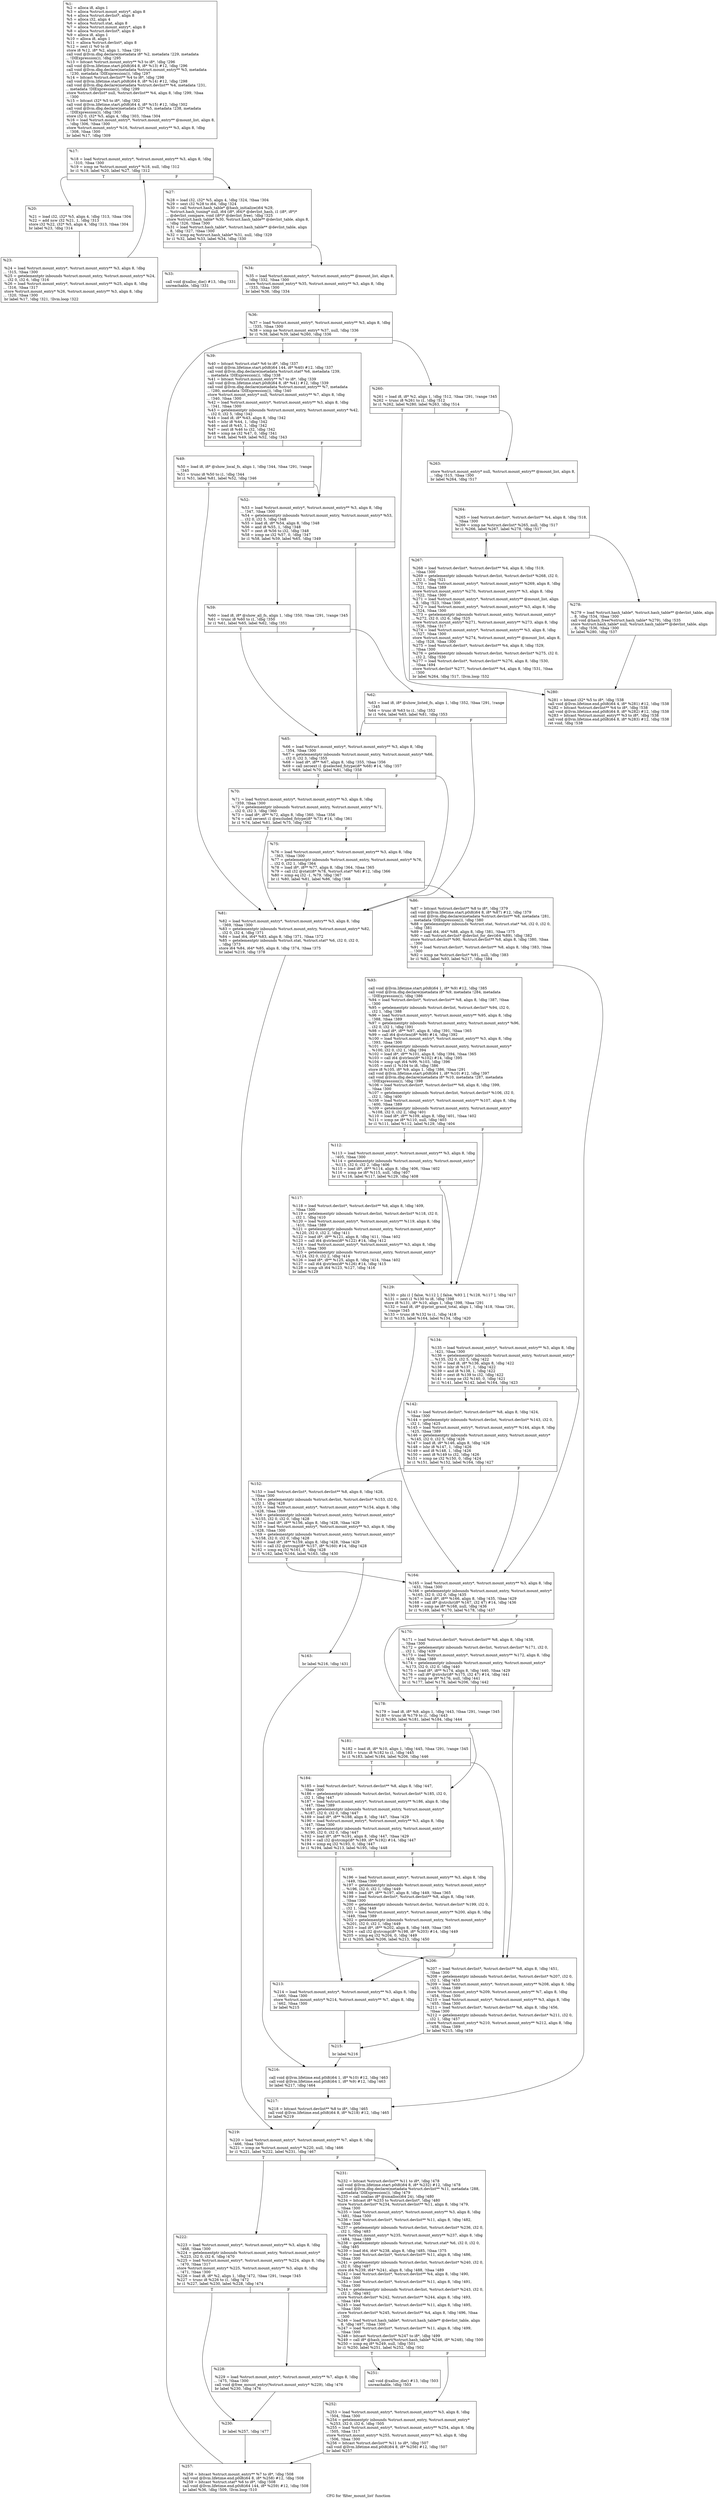 digraph "CFG for 'filter_mount_list' function" {
	label="CFG for 'filter_mount_list' function";

	Node0xd05c60 [shape=record,label="{%1:\l  %2 = alloca i8, align 1\l  %3 = alloca %struct.mount_entry*, align 8\l  %4 = alloca %struct.devlist*, align 8\l  %5 = alloca i32, align 4\l  %6 = alloca %struct.stat, align 8\l  %7 = alloca %struct.mount_entry*, align 8\l  %8 = alloca %struct.devlist*, align 8\l  %9 = alloca i8, align 1\l  %10 = alloca i8, align 1\l  %11 = alloca %struct.devlist*, align 8\l  %12 = zext i1 %0 to i8\l  store i8 %12, i8* %2, align 1, !tbaa !291\l  call void @llvm.dbg.declare(metadata i8* %2, metadata !229, metadata\l... !DIExpression()), !dbg !295\l  %13 = bitcast %struct.mount_entry** %3 to i8*, !dbg !296\l  call void @llvm.lifetime.start.p0i8(i64 8, i8* %13) #12, !dbg !296\l  call void @llvm.dbg.declare(metadata %struct.mount_entry** %3, metadata\l... !230, metadata !DIExpression()), !dbg !297\l  %14 = bitcast %struct.devlist** %4 to i8*, !dbg !298\l  call void @llvm.lifetime.start.p0i8(i64 8, i8* %14) #12, !dbg !298\l  call void @llvm.dbg.declare(metadata %struct.devlist** %4, metadata !231,\l... metadata !DIExpression()), !dbg !299\l  store %struct.devlist* null, %struct.devlist** %4, align 8, !dbg !299, !tbaa\l... !300\l  %15 = bitcast i32* %5 to i8*, !dbg !302\l  call void @llvm.lifetime.start.p0i8(i64 4, i8* %15) #12, !dbg !302\l  call void @llvm.dbg.declare(metadata i32* %5, metadata !238, metadata\l... !DIExpression()), !dbg !303\l  store i32 0, i32* %5, align 4, !dbg !303, !tbaa !304\l  %16 = load %struct.mount_entry*, %struct.mount_entry** @mount_list, align 8,\l... !dbg !306, !tbaa !300\l  store %struct.mount_entry* %16, %struct.mount_entry** %3, align 8, !dbg\l... !308, !tbaa !300\l  br label %17, !dbg !309\l}"];
	Node0xd05c60 -> Node0xd09910;
	Node0xd09910 [shape=record,label="{%17:\l\l  %18 = load %struct.mount_entry*, %struct.mount_entry** %3, align 8, !dbg\l... !310, !tbaa !300\l  %19 = icmp ne %struct.mount_entry* %18, null, !dbg !312\l  br i1 %19, label %20, label %27, !dbg !312\l|{<s0>T|<s1>F}}"];
	Node0xd09910:s0 -> Node0xd09960;
	Node0xd09910:s1 -> Node0xd09a00;
	Node0xd09960 [shape=record,label="{%20:\l\l  %21 = load i32, i32* %5, align 4, !dbg !313, !tbaa !304\l  %22 = add nsw i32 %21, 1, !dbg !313\l  store i32 %22, i32* %5, align 4, !dbg !313, !tbaa !304\l  br label %23, !dbg !314\l}"];
	Node0xd09960 -> Node0xd099b0;
	Node0xd099b0 [shape=record,label="{%23:\l\l  %24 = load %struct.mount_entry*, %struct.mount_entry** %3, align 8, !dbg\l... !315, !tbaa !300\l  %25 = getelementptr inbounds %struct.mount_entry, %struct.mount_entry* %24,\l... i32 0, i32 6, !dbg !316\l  %26 = load %struct.mount_entry*, %struct.mount_entry** %25, align 8, !dbg\l... !316, !tbaa !317\l  store %struct.mount_entry* %26, %struct.mount_entry** %3, align 8, !dbg\l... !320, !tbaa !300\l  br label %17, !dbg !321, !llvm.loop !322\l}"];
	Node0xd099b0 -> Node0xd09910;
	Node0xd09a00 [shape=record,label="{%27:\l\l  %28 = load i32, i32* %5, align 4, !dbg !324, !tbaa !304\l  %29 = sext i32 %28 to i64, !dbg !324\l  %30 = call %struct.hash_table* @hash_initialize(i64 %29,\l... %struct.hash_tuning* null, i64 (i8*, i64)* @devlist_hash, i1 (i8*, i8*)*\l... @devlist_compare, void (i8*)* @devlist_free), !dbg !325\l  store %struct.hash_table* %30, %struct.hash_table** @devlist_table, align 8,\l... !dbg !326, !tbaa !300\l  %31 = load %struct.hash_table*, %struct.hash_table** @devlist_table, align\l... 8, !dbg !327, !tbaa !300\l  %32 = icmp eq %struct.hash_table* %31, null, !dbg !329\l  br i1 %32, label %33, label %34, !dbg !330\l|{<s0>T|<s1>F}}"];
	Node0xd09a00:s0 -> Node0xd09a50;
	Node0xd09a00:s1 -> Node0xd09aa0;
	Node0xd09a50 [shape=record,label="{%33:\l\l  call void @xalloc_die() #13, !dbg !331\l  unreachable, !dbg !331\l}"];
	Node0xd09aa0 [shape=record,label="{%34:\l\l  %35 = load %struct.mount_entry*, %struct.mount_entry** @mount_list, align 8,\l... !dbg !332, !tbaa !300\l  store %struct.mount_entry* %35, %struct.mount_entry** %3, align 8, !dbg\l... !333, !tbaa !300\l  br label %36, !dbg !334\l}"];
	Node0xd09aa0 -> Node0xd09af0;
	Node0xd09af0 [shape=record,label="{%36:\l\l  %37 = load %struct.mount_entry*, %struct.mount_entry** %3, align 8, !dbg\l... !335, !tbaa !300\l  %38 = icmp ne %struct.mount_entry* %37, null, !dbg !336\l  br i1 %38, label %39, label %260, !dbg !336\l|{<s0>T|<s1>F}}"];
	Node0xd09af0:s0 -> Node0xd09b40;
	Node0xd09af0:s1 -> Node0xd0a6d0;
	Node0xd09b40 [shape=record,label="{%39:\l\l  %40 = bitcast %struct.stat* %6 to i8*, !dbg !337\l  call void @llvm.lifetime.start.p0i8(i64 144, i8* %40) #12, !dbg !337\l  call void @llvm.dbg.declare(metadata %struct.stat* %6, metadata !239,\l... metadata !DIExpression()), !dbg !338\l  %41 = bitcast %struct.mount_entry** %7 to i8*, !dbg !339\l  call void @llvm.lifetime.start.p0i8(i64 8, i8* %41) #12, !dbg !339\l  call void @llvm.dbg.declare(metadata %struct.mount_entry** %7, metadata\l... !280, metadata !DIExpression()), !dbg !340\l  store %struct.mount_entry* null, %struct.mount_entry** %7, align 8, !dbg\l... !340, !tbaa !300\l  %42 = load %struct.mount_entry*, %struct.mount_entry** %3, align 8, !dbg\l... !341, !tbaa !300\l  %43 = getelementptr inbounds %struct.mount_entry, %struct.mount_entry* %42,\l... i32 0, i32 5, !dbg !342\l  %44 = load i8, i8* %43, align 8, !dbg !342\l  %45 = lshr i8 %44, 1, !dbg !342\l  %46 = and i8 %45, 1, !dbg !342\l  %47 = zext i8 %46 to i32, !dbg !342\l  %48 = icmp ne i32 %47, 0, !dbg !341\l  br i1 %48, label %49, label %52, !dbg !343\l|{<s0>T|<s1>F}}"];
	Node0xd09b40:s0 -> Node0xd09b90;
	Node0xd09b40:s1 -> Node0xd09be0;
	Node0xd09b90 [shape=record,label="{%49:\l\l  %50 = load i8, i8* @show_local_fs, align 1, !dbg !344, !tbaa !291, !range\l... !345\l  %51 = trunc i8 %50 to i1, !dbg !344\l  br i1 %51, label %81, label %52, !dbg !346\l|{<s0>T|<s1>F}}"];
	Node0xd09b90:s0 -> Node0xd09dc0;
	Node0xd09b90:s1 -> Node0xd09be0;
	Node0xd09be0 [shape=record,label="{%52:\l\l  %53 = load %struct.mount_entry*, %struct.mount_entry** %3, align 8, !dbg\l... !347, !tbaa !300\l  %54 = getelementptr inbounds %struct.mount_entry, %struct.mount_entry* %53,\l... i32 0, i32 5, !dbg !348\l  %55 = load i8, i8* %54, align 8, !dbg !348\l  %56 = and i8 %55, 1, !dbg !348\l  %57 = zext i8 %56 to i32, !dbg !348\l  %58 = icmp ne i32 %57, 0, !dbg !347\l  br i1 %58, label %59, label %65, !dbg !349\l|{<s0>T|<s1>F}}"];
	Node0xd09be0:s0 -> Node0xd09c30;
	Node0xd09be0:s1 -> Node0xd09cd0;
	Node0xd09c30 [shape=record,label="{%59:\l\l  %60 = load i8, i8* @show_all_fs, align 1, !dbg !350, !tbaa !291, !range !345\l  %61 = trunc i8 %60 to i1, !dbg !350\l  br i1 %61, label %65, label %62, !dbg !351\l|{<s0>T|<s1>F}}"];
	Node0xd09c30:s0 -> Node0xd09cd0;
	Node0xd09c30:s1 -> Node0xd09c80;
	Node0xd09c80 [shape=record,label="{%62:\l\l  %63 = load i8, i8* @show_listed_fs, align 1, !dbg !352, !tbaa !291, !range\l... !345\l  %64 = trunc i8 %63 to i1, !dbg !352\l  br i1 %64, label %65, label %81, !dbg !353\l|{<s0>T|<s1>F}}"];
	Node0xd09c80:s0 -> Node0xd09cd0;
	Node0xd09c80:s1 -> Node0xd09dc0;
	Node0xd09cd0 [shape=record,label="{%65:\l\l  %66 = load %struct.mount_entry*, %struct.mount_entry** %3, align 8, !dbg\l... !354, !tbaa !300\l  %67 = getelementptr inbounds %struct.mount_entry, %struct.mount_entry* %66,\l... i32 0, i32 3, !dbg !355\l  %68 = load i8*, i8** %67, align 8, !dbg !355, !tbaa !356\l  %69 = call zeroext i1 @selected_fstype(i8* %68) #14, !dbg !357\l  br i1 %69, label %70, label %81, !dbg !358\l|{<s0>T|<s1>F}}"];
	Node0xd09cd0:s0 -> Node0xd09d20;
	Node0xd09cd0:s1 -> Node0xd09dc0;
	Node0xd09d20 [shape=record,label="{%70:\l\l  %71 = load %struct.mount_entry*, %struct.mount_entry** %3, align 8, !dbg\l... !359, !tbaa !300\l  %72 = getelementptr inbounds %struct.mount_entry, %struct.mount_entry* %71,\l... i32 0, i32 3, !dbg !360\l  %73 = load i8*, i8** %72, align 8, !dbg !360, !tbaa !356\l  %74 = call zeroext i1 @excluded_fstype(i8* %73) #14, !dbg !361\l  br i1 %74, label %81, label %75, !dbg !362\l|{<s0>T|<s1>F}}"];
	Node0xd09d20:s0 -> Node0xd09dc0;
	Node0xd09d20:s1 -> Node0xd09d70;
	Node0xd09d70 [shape=record,label="{%75:\l\l  %76 = load %struct.mount_entry*, %struct.mount_entry** %3, align 8, !dbg\l... !363, !tbaa !300\l  %77 = getelementptr inbounds %struct.mount_entry, %struct.mount_entry* %76,\l... i32 0, i32 1, !dbg !364\l  %78 = load i8*, i8** %77, align 8, !dbg !364, !tbaa !365\l  %79 = call i32 @stat(i8* %78, %struct.stat* %6) #12, !dbg !366\l  %80 = icmp eq i32 -1, %79, !dbg !367\l  br i1 %80, label %81, label %86, !dbg !368\l|{<s0>T|<s1>F}}"];
	Node0xd09d70:s0 -> Node0xd09dc0;
	Node0xd09d70:s1 -> Node0xd09e10;
	Node0xd09dc0 [shape=record,label="{%81:\l\l  %82 = load %struct.mount_entry*, %struct.mount_entry** %3, align 8, !dbg\l... !369, !tbaa !300\l  %83 = getelementptr inbounds %struct.mount_entry, %struct.mount_entry* %82,\l... i32 0, i32 4, !dbg !371\l  %84 = load i64, i64* %83, align 8, !dbg !371, !tbaa !372\l  %85 = getelementptr inbounds %struct.stat, %struct.stat* %6, i32 0, i32 0,\l... !dbg !373\l  store i64 %84, i64* %85, align 8, !dbg !374, !tbaa !375\l  br label %219, !dbg !378\l}"];
	Node0xd09dc0 -> Node0xd0a450;
	Node0xd09e10 [shape=record,label="{%86:\l\l  %87 = bitcast %struct.devlist** %8 to i8*, !dbg !379\l  call void @llvm.lifetime.start.p0i8(i64 8, i8* %87) #12, !dbg !379\l  call void @llvm.dbg.declare(metadata %struct.devlist** %8, metadata !281,\l... metadata !DIExpression()), !dbg !380\l  %88 = getelementptr inbounds %struct.stat, %struct.stat* %6, i32 0, i32 0,\l... !dbg !381\l  %89 = load i64, i64* %88, align 8, !dbg !381, !tbaa !375\l  %90 = call %struct.devlist* @devlist_for_dev(i64 %89), !dbg !382\l  store %struct.devlist* %90, %struct.devlist** %8, align 8, !dbg !380, !tbaa\l... !300\l  %91 = load %struct.devlist*, %struct.devlist** %8, align 8, !dbg !383, !tbaa\l... !300\l  %92 = icmp ne %struct.devlist* %91, null, !dbg !383\l  br i1 %92, label %93, label %217, !dbg !384\l|{<s0>T|<s1>F}}"];
	Node0xd09e10:s0 -> Node0xd09e60;
	Node0xd09e10:s1 -> Node0xd0a400;
	Node0xd09e60 [shape=record,label="{%93:\l\l  call void @llvm.lifetime.start.p0i8(i64 1, i8* %9) #12, !dbg !385\l  call void @llvm.dbg.declare(metadata i8* %9, metadata !284, metadata\l... !DIExpression()), !dbg !386\l  %94 = load %struct.devlist*, %struct.devlist** %8, align 8, !dbg !387, !tbaa\l... !300\l  %95 = getelementptr inbounds %struct.devlist, %struct.devlist* %94, i32 0,\l... i32 1, !dbg !388\l  %96 = load %struct.mount_entry*, %struct.mount_entry** %95, align 8, !dbg\l... !388, !tbaa !389\l  %97 = getelementptr inbounds %struct.mount_entry, %struct.mount_entry* %96,\l... i32 0, i32 1, !dbg !391\l  %98 = load i8*, i8** %97, align 8, !dbg !391, !tbaa !365\l  %99 = call i64 @strlen(i8* %98) #14, !dbg !392\l  %100 = load %struct.mount_entry*, %struct.mount_entry** %3, align 8, !dbg\l... !393, !tbaa !300\l  %101 = getelementptr inbounds %struct.mount_entry, %struct.mount_entry*\l... %100, i32 0, i32 1, !dbg !394\l  %102 = load i8*, i8** %101, align 8, !dbg !394, !tbaa !365\l  %103 = call i64 @strlen(i8* %102) #14, !dbg !395\l  %104 = icmp ugt i64 %99, %103, !dbg !396\l  %105 = zext i1 %104 to i8, !dbg !386\l  store i8 %105, i8* %9, align 1, !dbg !386, !tbaa !291\l  call void @llvm.lifetime.start.p0i8(i64 1, i8* %10) #12, !dbg !397\l  call void @llvm.dbg.declare(metadata i8* %10, metadata !287, metadata\l... !DIExpression()), !dbg !398\l  %106 = load %struct.devlist*, %struct.devlist** %8, align 8, !dbg !399,\l... !tbaa !300\l  %107 = getelementptr inbounds %struct.devlist, %struct.devlist* %106, i32 0,\l... i32 1, !dbg !400\l  %108 = load %struct.mount_entry*, %struct.mount_entry** %107, align 8, !dbg\l... !400, !tbaa !389\l  %109 = getelementptr inbounds %struct.mount_entry, %struct.mount_entry*\l... %108, i32 0, i32 2, !dbg !401\l  %110 = load i8*, i8** %109, align 8, !dbg !401, !tbaa !402\l  %111 = icmp ne i8* %110, null, !dbg !403\l  br i1 %111, label %112, label %129, !dbg !404\l|{<s0>T|<s1>F}}"];
	Node0xd09e60:s0 -> Node0xd09eb0;
	Node0xd09e60:s1 -> Node0xd09f50;
	Node0xd09eb0 [shape=record,label="{%112:\l\l  %113 = load %struct.mount_entry*, %struct.mount_entry** %3, align 8, !dbg\l... !405, !tbaa !300\l  %114 = getelementptr inbounds %struct.mount_entry, %struct.mount_entry*\l... %113, i32 0, i32 2, !dbg !406\l  %115 = load i8*, i8** %114, align 8, !dbg !406, !tbaa !402\l  %116 = icmp ne i8* %115, null, !dbg !407\l  br i1 %116, label %117, label %129, !dbg !408\l|{<s0>T|<s1>F}}"];
	Node0xd09eb0:s0 -> Node0xd09f00;
	Node0xd09eb0:s1 -> Node0xd09f50;
	Node0xd09f00 [shape=record,label="{%117:\l\l  %118 = load %struct.devlist*, %struct.devlist** %8, align 8, !dbg !409,\l... !tbaa !300\l  %119 = getelementptr inbounds %struct.devlist, %struct.devlist* %118, i32 0,\l... i32 1, !dbg !410\l  %120 = load %struct.mount_entry*, %struct.mount_entry** %119, align 8, !dbg\l... !410, !tbaa !389\l  %121 = getelementptr inbounds %struct.mount_entry, %struct.mount_entry*\l... %120, i32 0, i32 2, !dbg !411\l  %122 = load i8*, i8** %121, align 8, !dbg !411, !tbaa !402\l  %123 = call i64 @strlen(i8* %122) #14, !dbg !412\l  %124 = load %struct.mount_entry*, %struct.mount_entry** %3, align 8, !dbg\l... !413, !tbaa !300\l  %125 = getelementptr inbounds %struct.mount_entry, %struct.mount_entry*\l... %124, i32 0, i32 2, !dbg !414\l  %126 = load i8*, i8** %125, align 8, !dbg !414, !tbaa !402\l  %127 = call i64 @strlen(i8* %126) #14, !dbg !415\l  %128 = icmp ult i64 %123, %127, !dbg !416\l  br label %129\l}"];
	Node0xd09f00 -> Node0xd09f50;
	Node0xd09f50 [shape=record,label="{%129:\l\l  %130 = phi i1 [ false, %112 ], [ false, %93 ], [ %128, %117 ], !dbg !417\l  %131 = zext i1 %130 to i8, !dbg !398\l  store i8 %131, i8* %10, align 1, !dbg !398, !tbaa !291\l  %132 = load i8, i8* @print_grand_total, align 1, !dbg !418, !tbaa !291,\l... !range !345\l  %133 = trunc i8 %132 to i1, !dbg !418\l  br i1 %133, label %164, label %134, !dbg !420\l|{<s0>T|<s1>F}}"];
	Node0xd09f50:s0 -> Node0xd0a0e0;
	Node0xd09f50:s1 -> Node0xd09fa0;
	Node0xd09fa0 [shape=record,label="{%134:\l\l  %135 = load %struct.mount_entry*, %struct.mount_entry** %3, align 8, !dbg\l... !421, !tbaa !300\l  %136 = getelementptr inbounds %struct.mount_entry, %struct.mount_entry*\l... %135, i32 0, i32 5, !dbg !422\l  %137 = load i8, i8* %136, align 8, !dbg !422\l  %138 = lshr i8 %137, 1, !dbg !422\l  %139 = and i8 %138, 1, !dbg !422\l  %140 = zext i8 %139 to i32, !dbg !422\l  %141 = icmp ne i32 %140, 0, !dbg !421\l  br i1 %141, label %142, label %164, !dbg !423\l|{<s0>T|<s1>F}}"];
	Node0xd09fa0:s0 -> Node0xd09ff0;
	Node0xd09fa0:s1 -> Node0xd0a0e0;
	Node0xd09ff0 [shape=record,label="{%142:\l\l  %143 = load %struct.devlist*, %struct.devlist** %8, align 8, !dbg !424,\l... !tbaa !300\l  %144 = getelementptr inbounds %struct.devlist, %struct.devlist* %143, i32 0,\l... i32 1, !dbg !425\l  %145 = load %struct.mount_entry*, %struct.mount_entry** %144, align 8, !dbg\l... !425, !tbaa !389\l  %146 = getelementptr inbounds %struct.mount_entry, %struct.mount_entry*\l... %145, i32 0, i32 5, !dbg !426\l  %147 = load i8, i8* %146, align 8, !dbg !426\l  %148 = lshr i8 %147, 1, !dbg !426\l  %149 = and i8 %148, 1, !dbg !426\l  %150 = zext i8 %149 to i32, !dbg !426\l  %151 = icmp ne i32 %150, 0, !dbg !424\l  br i1 %151, label %152, label %164, !dbg !427\l|{<s0>T|<s1>F}}"];
	Node0xd09ff0:s0 -> Node0xd0a040;
	Node0xd09ff0:s1 -> Node0xd0a0e0;
	Node0xd0a040 [shape=record,label="{%152:\l\l  %153 = load %struct.devlist*, %struct.devlist** %8, align 8, !dbg !428,\l... !tbaa !300\l  %154 = getelementptr inbounds %struct.devlist, %struct.devlist* %153, i32 0,\l... i32 1, !dbg !428\l  %155 = load %struct.mount_entry*, %struct.mount_entry** %154, align 8, !dbg\l... !428, !tbaa !389\l  %156 = getelementptr inbounds %struct.mount_entry, %struct.mount_entry*\l... %155, i32 0, i32 0, !dbg !428\l  %157 = load i8*, i8** %156, align 8, !dbg !428, !tbaa !429\l  %158 = load %struct.mount_entry*, %struct.mount_entry** %3, align 8, !dbg\l... !428, !tbaa !300\l  %159 = getelementptr inbounds %struct.mount_entry, %struct.mount_entry*\l... %158, i32 0, i32 0, !dbg !428\l  %160 = load i8*, i8** %159, align 8, !dbg !428, !tbaa !429\l  %161 = call i32 @strcmp(i8* %157, i8* %160) #14, !dbg !428\l  %162 = icmp eq i32 %161, 0, !dbg !428\l  br i1 %162, label %164, label %163, !dbg !430\l|{<s0>T|<s1>F}}"];
	Node0xd0a040:s0 -> Node0xd0a0e0;
	Node0xd0a040:s1 -> Node0xd0a090;
	Node0xd0a090 [shape=record,label="{%163:\l\l  br label %216, !dbg !431\l}"];
	Node0xd0a090 -> Node0xd0a3b0;
	Node0xd0a0e0 [shape=record,label="{%164:\l\l  %165 = load %struct.mount_entry*, %struct.mount_entry** %3, align 8, !dbg\l... !433, !tbaa !300\l  %166 = getelementptr inbounds %struct.mount_entry, %struct.mount_entry*\l... %165, i32 0, i32 0, !dbg !435\l  %167 = load i8*, i8** %166, align 8, !dbg !435, !tbaa !429\l  %168 = call i8* @strchr(i8* %167, i32 47) #14, !dbg !436\l  %169 = icmp ne i8* %168, null, !dbg !436\l  br i1 %169, label %170, label %178, !dbg !437\l|{<s0>T|<s1>F}}"];
	Node0xd0a0e0:s0 -> Node0xd0a130;
	Node0xd0a0e0:s1 -> Node0xd0a180;
	Node0xd0a130 [shape=record,label="{%170:\l\l  %171 = load %struct.devlist*, %struct.devlist** %8, align 8, !dbg !438,\l... !tbaa !300\l  %172 = getelementptr inbounds %struct.devlist, %struct.devlist* %171, i32 0,\l... i32 1, !dbg !439\l  %173 = load %struct.mount_entry*, %struct.mount_entry** %172, align 8, !dbg\l... !439, !tbaa !389\l  %174 = getelementptr inbounds %struct.mount_entry, %struct.mount_entry*\l... %173, i32 0, i32 0, !dbg !440\l  %175 = load i8*, i8** %174, align 8, !dbg !440, !tbaa !429\l  %176 = call i8* @strchr(i8* %175, i32 47) #14, !dbg !441\l  %177 = icmp ne i8* %176, null, !dbg !441\l  br i1 %177, label %178, label %206, !dbg !442\l|{<s0>T|<s1>F}}"];
	Node0xd0a130:s0 -> Node0xd0a180;
	Node0xd0a130:s1 -> Node0xd0a2c0;
	Node0xd0a180 [shape=record,label="{%178:\l\l  %179 = load i8, i8* %9, align 1, !dbg !443, !tbaa !291, !range !345\l  %180 = trunc i8 %179 to i1, !dbg !443\l  br i1 %180, label %181, label %184, !dbg !444\l|{<s0>T|<s1>F}}"];
	Node0xd0a180:s0 -> Node0xd0a1d0;
	Node0xd0a180:s1 -> Node0xd0a220;
	Node0xd0a1d0 [shape=record,label="{%181:\l\l  %182 = load i8, i8* %10, align 1, !dbg !445, !tbaa !291, !range !345\l  %183 = trunc i8 %182 to i1, !dbg !445\l  br i1 %183, label %184, label %206, !dbg !446\l|{<s0>T|<s1>F}}"];
	Node0xd0a1d0:s0 -> Node0xd0a220;
	Node0xd0a1d0:s1 -> Node0xd0a2c0;
	Node0xd0a220 [shape=record,label="{%184:\l\l  %185 = load %struct.devlist*, %struct.devlist** %8, align 8, !dbg !447,\l... !tbaa !300\l  %186 = getelementptr inbounds %struct.devlist, %struct.devlist* %185, i32 0,\l... i32 1, !dbg !447\l  %187 = load %struct.mount_entry*, %struct.mount_entry** %186, align 8, !dbg\l... !447, !tbaa !389\l  %188 = getelementptr inbounds %struct.mount_entry, %struct.mount_entry*\l... %187, i32 0, i32 0, !dbg !447\l  %189 = load i8*, i8** %188, align 8, !dbg !447, !tbaa !429\l  %190 = load %struct.mount_entry*, %struct.mount_entry** %3, align 8, !dbg\l... !447, !tbaa !300\l  %191 = getelementptr inbounds %struct.mount_entry, %struct.mount_entry*\l... %190, i32 0, i32 0, !dbg !447\l  %192 = load i8*, i8** %191, align 8, !dbg !447, !tbaa !429\l  %193 = call i32 @strcmp(i8* %189, i8* %192) #14, !dbg !447\l  %194 = icmp eq i32 %193, 0, !dbg !447\l  br i1 %194, label %213, label %195, !dbg !448\l|{<s0>T|<s1>F}}"];
	Node0xd0a220:s0 -> Node0xd0a310;
	Node0xd0a220:s1 -> Node0xd0a270;
	Node0xd0a270 [shape=record,label="{%195:\l\l  %196 = load %struct.mount_entry*, %struct.mount_entry** %3, align 8, !dbg\l... !449, !tbaa !300\l  %197 = getelementptr inbounds %struct.mount_entry, %struct.mount_entry*\l... %196, i32 0, i32 1, !dbg !449\l  %198 = load i8*, i8** %197, align 8, !dbg !449, !tbaa !365\l  %199 = load %struct.devlist*, %struct.devlist** %8, align 8, !dbg !449,\l... !tbaa !300\l  %200 = getelementptr inbounds %struct.devlist, %struct.devlist* %199, i32 0,\l... i32 1, !dbg !449\l  %201 = load %struct.mount_entry*, %struct.mount_entry** %200, align 8, !dbg\l... !449, !tbaa !389\l  %202 = getelementptr inbounds %struct.mount_entry, %struct.mount_entry*\l... %201, i32 0, i32 1, !dbg !449\l  %203 = load i8*, i8** %202, align 8, !dbg !449, !tbaa !365\l  %204 = call i32 @strcmp(i8* %198, i8* %203) #14, !dbg !449\l  %205 = icmp eq i32 %204, 0, !dbg !449\l  br i1 %205, label %206, label %213, !dbg !450\l|{<s0>T|<s1>F}}"];
	Node0xd0a270:s0 -> Node0xd0a2c0;
	Node0xd0a270:s1 -> Node0xd0a310;
	Node0xd0a2c0 [shape=record,label="{%206:\l\l  %207 = load %struct.devlist*, %struct.devlist** %8, align 8, !dbg !451,\l... !tbaa !300\l  %208 = getelementptr inbounds %struct.devlist, %struct.devlist* %207, i32 0,\l... i32 1, !dbg !453\l  %209 = load %struct.mount_entry*, %struct.mount_entry** %208, align 8, !dbg\l... !453, !tbaa !389\l  store %struct.mount_entry* %209, %struct.mount_entry** %7, align 8, !dbg\l... !454, !tbaa !300\l  %210 = load %struct.mount_entry*, %struct.mount_entry** %3, align 8, !dbg\l... !455, !tbaa !300\l  %211 = load %struct.devlist*, %struct.devlist** %8, align 8, !dbg !456,\l... !tbaa !300\l  %212 = getelementptr inbounds %struct.devlist, %struct.devlist* %211, i32 0,\l... i32 1, !dbg !457\l  store %struct.mount_entry* %210, %struct.mount_entry** %212, align 8, !dbg\l... !458, !tbaa !389\l  br label %215, !dbg !459\l}"];
	Node0xd0a2c0 -> Node0xd0a360;
	Node0xd0a310 [shape=record,label="{%213:\l\l  %214 = load %struct.mount_entry*, %struct.mount_entry** %3, align 8, !dbg\l... !460, !tbaa !300\l  store %struct.mount_entry* %214, %struct.mount_entry** %7, align 8, !dbg\l... !462, !tbaa !300\l  br label %215\l}"];
	Node0xd0a310 -> Node0xd0a360;
	Node0xd0a360 [shape=record,label="{%215:\l\l  br label %216\l}"];
	Node0xd0a360 -> Node0xd0a3b0;
	Node0xd0a3b0 [shape=record,label="{%216:\l\l  call void @llvm.lifetime.end.p0i8(i64 1, i8* %10) #12, !dbg !463\l  call void @llvm.lifetime.end.p0i8(i64 1, i8* %9) #12, !dbg !463\l  br label %217, !dbg !464\l}"];
	Node0xd0a3b0 -> Node0xd0a400;
	Node0xd0a400 [shape=record,label="{%217:\l\l  %218 = bitcast %struct.devlist** %8 to i8*, !dbg !465\l  call void @llvm.lifetime.end.p0i8(i64 8, i8* %218) #12, !dbg !465\l  br label %219\l}"];
	Node0xd0a400 -> Node0xd0a450;
	Node0xd0a450 [shape=record,label="{%219:\l\l  %220 = load %struct.mount_entry*, %struct.mount_entry** %7, align 8, !dbg\l... !466, !tbaa !300\l  %221 = icmp ne %struct.mount_entry* %220, null, !dbg !466\l  br i1 %221, label %222, label %231, !dbg !467\l|{<s0>T|<s1>F}}"];
	Node0xd0a450:s0 -> Node0xd0a4a0;
	Node0xd0a450:s1 -> Node0xd0a590;
	Node0xd0a4a0 [shape=record,label="{%222:\l\l  %223 = load %struct.mount_entry*, %struct.mount_entry** %3, align 8, !dbg\l... !468, !tbaa !300\l  %224 = getelementptr inbounds %struct.mount_entry, %struct.mount_entry*\l... %223, i32 0, i32 6, !dbg !470\l  %225 = load %struct.mount_entry*, %struct.mount_entry** %224, align 8, !dbg\l... !470, !tbaa !317\l  store %struct.mount_entry* %225, %struct.mount_entry** %3, align 8, !dbg\l... !471, !tbaa !300\l  %226 = load i8, i8* %2, align 1, !dbg !472, !tbaa !291, !range !345\l  %227 = trunc i8 %226 to i1, !dbg !472\l  br i1 %227, label %230, label %228, !dbg !474\l|{<s0>T|<s1>F}}"];
	Node0xd0a4a0:s0 -> Node0xd0a540;
	Node0xd0a4a0:s1 -> Node0xd0a4f0;
	Node0xd0a4f0 [shape=record,label="{%228:\l\l  %229 = load %struct.mount_entry*, %struct.mount_entry** %7, align 8, !dbg\l... !475, !tbaa !300\l  call void @free_mount_entry(%struct.mount_entry* %229), !dbg !476\l  br label %230, !dbg !476\l}"];
	Node0xd0a4f0 -> Node0xd0a540;
	Node0xd0a540 [shape=record,label="{%230:\l\l  br label %257, !dbg !477\l}"];
	Node0xd0a540 -> Node0xd0a680;
	Node0xd0a590 [shape=record,label="{%231:\l\l  %232 = bitcast %struct.devlist** %11 to i8*, !dbg !478\l  call void @llvm.lifetime.start.p0i8(i64 8, i8* %232) #12, !dbg !478\l  call void @llvm.dbg.declare(metadata %struct.devlist** %11, metadata !288,\l... metadata !DIExpression()), !dbg !479\l  %233 = call noalias i8* @xmalloc(i64 24), !dbg !480\l  %234 = bitcast i8* %233 to %struct.devlist*, !dbg !480\l  store %struct.devlist* %234, %struct.devlist** %11, align 8, !dbg !479,\l... !tbaa !300\l  %235 = load %struct.mount_entry*, %struct.mount_entry** %3, align 8, !dbg\l... !481, !tbaa !300\l  %236 = load %struct.devlist*, %struct.devlist** %11, align 8, !dbg !482,\l... !tbaa !300\l  %237 = getelementptr inbounds %struct.devlist, %struct.devlist* %236, i32 0,\l... i32 1, !dbg !483\l  store %struct.mount_entry* %235, %struct.mount_entry** %237, align 8, !dbg\l... !484, !tbaa !389\l  %238 = getelementptr inbounds %struct.stat, %struct.stat* %6, i32 0, i32 0,\l... !dbg !485\l  %239 = load i64, i64* %238, align 8, !dbg !485, !tbaa !375\l  %240 = load %struct.devlist*, %struct.devlist** %11, align 8, !dbg !486,\l... !tbaa !300\l  %241 = getelementptr inbounds %struct.devlist, %struct.devlist* %240, i32 0,\l... i32 0, !dbg !487\l  store i64 %239, i64* %241, align 8, !dbg !488, !tbaa !489\l  %242 = load %struct.devlist*, %struct.devlist** %4, align 8, !dbg !490,\l... !tbaa !300\l  %243 = load %struct.devlist*, %struct.devlist** %11, align 8, !dbg !491,\l... !tbaa !300\l  %244 = getelementptr inbounds %struct.devlist, %struct.devlist* %243, i32 0,\l... i32 2, !dbg !492\l  store %struct.devlist* %242, %struct.devlist** %244, align 8, !dbg !493,\l... !tbaa !494\l  %245 = load %struct.devlist*, %struct.devlist** %11, align 8, !dbg !495,\l... !tbaa !300\l  store %struct.devlist* %245, %struct.devlist** %4, align 8, !dbg !496, !tbaa\l... !300\l  %246 = load %struct.hash_table*, %struct.hash_table** @devlist_table, align\l... 8, !dbg !497, !tbaa !300\l  %247 = load %struct.devlist*, %struct.devlist** %11, align 8, !dbg !499,\l... !tbaa !300\l  %248 = bitcast %struct.devlist* %247 to i8*, !dbg !499\l  %249 = call i8* @hash_insert(%struct.hash_table* %246, i8* %248), !dbg !500\l  %250 = icmp eq i8* %249, null, !dbg !501\l  br i1 %250, label %251, label %252, !dbg !502\l|{<s0>T|<s1>F}}"];
	Node0xd0a590:s0 -> Node0xd0a5e0;
	Node0xd0a590:s1 -> Node0xd0a630;
	Node0xd0a5e0 [shape=record,label="{%251:\l\l  call void @xalloc_die() #13, !dbg !503\l  unreachable, !dbg !503\l}"];
	Node0xd0a630 [shape=record,label="{%252:\l\l  %253 = load %struct.mount_entry*, %struct.mount_entry** %3, align 8, !dbg\l... !504, !tbaa !300\l  %254 = getelementptr inbounds %struct.mount_entry, %struct.mount_entry*\l... %253, i32 0, i32 6, !dbg !505\l  %255 = load %struct.mount_entry*, %struct.mount_entry** %254, align 8, !dbg\l... !505, !tbaa !317\l  store %struct.mount_entry* %255, %struct.mount_entry** %3, align 8, !dbg\l... !506, !tbaa !300\l  %256 = bitcast %struct.devlist** %11 to i8*, !dbg !507\l  call void @llvm.lifetime.end.p0i8(i64 8, i8* %256) #12, !dbg !507\l  br label %257\l}"];
	Node0xd0a630 -> Node0xd0a680;
	Node0xd0a680 [shape=record,label="{%257:\l\l  %258 = bitcast %struct.mount_entry** %7 to i8*, !dbg !508\l  call void @llvm.lifetime.end.p0i8(i64 8, i8* %258) #12, !dbg !508\l  %259 = bitcast %struct.stat* %6 to i8*, !dbg !508\l  call void @llvm.lifetime.end.p0i8(i64 144, i8* %259) #12, !dbg !508\l  br label %36, !dbg !509, !llvm.loop !510\l}"];
	Node0xd0a680 -> Node0xd09af0;
	Node0xd0a6d0 [shape=record,label="{%260:\l\l  %261 = load i8, i8* %2, align 1, !dbg !512, !tbaa !291, !range !345\l  %262 = trunc i8 %261 to i1, !dbg !512\l  br i1 %262, label %280, label %263, !dbg !514\l|{<s0>T|<s1>F}}"];
	Node0xd0a6d0:s0 -> Node0xd0a860;
	Node0xd0a6d0:s1 -> Node0xd0a720;
	Node0xd0a720 [shape=record,label="{%263:\l\l  store %struct.mount_entry* null, %struct.mount_entry** @mount_list, align 8,\l... !dbg !515, !tbaa !300\l  br label %264, !dbg !517\l}"];
	Node0xd0a720 -> Node0xd0a770;
	Node0xd0a770 [shape=record,label="{%264:\l\l  %265 = load %struct.devlist*, %struct.devlist** %4, align 8, !dbg !518,\l... !tbaa !300\l  %266 = icmp ne %struct.devlist* %265, null, !dbg !517\l  br i1 %266, label %267, label %278, !dbg !517\l|{<s0>T|<s1>F}}"];
	Node0xd0a770:s0 -> Node0xd0a7c0;
	Node0xd0a770:s1 -> Node0xd0a810;
	Node0xd0a7c0 [shape=record,label="{%267:\l\l  %268 = load %struct.devlist*, %struct.devlist** %4, align 8, !dbg !519,\l... !tbaa !300\l  %269 = getelementptr inbounds %struct.devlist, %struct.devlist* %268, i32 0,\l... i32 1, !dbg !521\l  %270 = load %struct.mount_entry*, %struct.mount_entry** %269, align 8, !dbg\l... !521, !tbaa !389\l  store %struct.mount_entry* %270, %struct.mount_entry** %3, align 8, !dbg\l... !522, !tbaa !300\l  %271 = load %struct.mount_entry*, %struct.mount_entry** @mount_list, align\l... 8, !dbg !523, !tbaa !300\l  %272 = load %struct.mount_entry*, %struct.mount_entry** %3, align 8, !dbg\l... !524, !tbaa !300\l  %273 = getelementptr inbounds %struct.mount_entry, %struct.mount_entry*\l... %272, i32 0, i32 6, !dbg !525\l  store %struct.mount_entry* %271, %struct.mount_entry** %273, align 8, !dbg\l... !526, !tbaa !317\l  %274 = load %struct.mount_entry*, %struct.mount_entry** %3, align 8, !dbg\l... !527, !tbaa !300\l  store %struct.mount_entry* %274, %struct.mount_entry** @mount_list, align 8,\l... !dbg !528, !tbaa !300\l  %275 = load %struct.devlist*, %struct.devlist** %4, align 8, !dbg !529,\l... !tbaa !300\l  %276 = getelementptr inbounds %struct.devlist, %struct.devlist* %275, i32 0,\l... i32 2, !dbg !530\l  %277 = load %struct.devlist*, %struct.devlist** %276, align 8, !dbg !530,\l... !tbaa !494\l  store %struct.devlist* %277, %struct.devlist** %4, align 8, !dbg !531, !tbaa\l... !300\l  br label %264, !dbg !517, !llvm.loop !532\l}"];
	Node0xd0a7c0 -> Node0xd0a770;
	Node0xd0a810 [shape=record,label="{%278:\l\l  %279 = load %struct.hash_table*, %struct.hash_table** @devlist_table, align\l... 8, !dbg !534, !tbaa !300\l  call void @hash_free(%struct.hash_table* %279), !dbg !535\l  store %struct.hash_table* null, %struct.hash_table** @devlist_table, align\l... 8, !dbg !536, !tbaa !300\l  br label %280, !dbg !537\l}"];
	Node0xd0a810 -> Node0xd0a860;
	Node0xd0a860 [shape=record,label="{%280:\l\l  %281 = bitcast i32* %5 to i8*, !dbg !538\l  call void @llvm.lifetime.end.p0i8(i64 4, i8* %281) #12, !dbg !538\l  %282 = bitcast %struct.devlist** %4 to i8*, !dbg !538\l  call void @llvm.lifetime.end.p0i8(i64 8, i8* %282) #12, !dbg !538\l  %283 = bitcast %struct.mount_entry** %3 to i8*, !dbg !538\l  call void @llvm.lifetime.end.p0i8(i64 8, i8* %283) #12, !dbg !538\l  ret void, !dbg !538\l}"];
}
